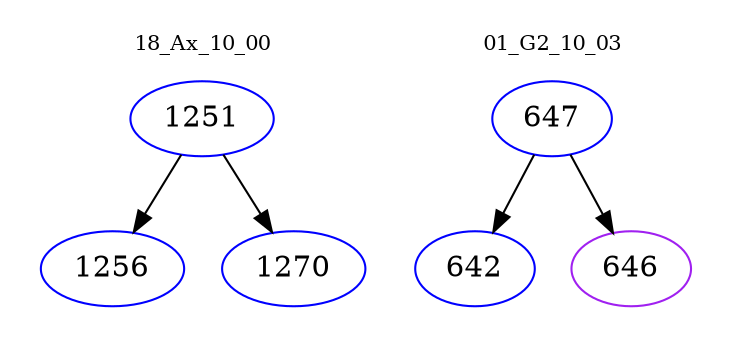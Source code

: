 digraph{
subgraph cluster_0 {
color = white
label = "18_Ax_10_00";
fontsize=10;
T0_1251 [label="1251", color="blue"]
T0_1251 -> T0_1256 [color="black"]
T0_1256 [label="1256", color="blue"]
T0_1251 -> T0_1270 [color="black"]
T0_1270 [label="1270", color="blue"]
}
subgraph cluster_1 {
color = white
label = "01_G2_10_03";
fontsize=10;
T1_647 [label="647", color="blue"]
T1_647 -> T1_642 [color="black"]
T1_642 [label="642", color="blue"]
T1_647 -> T1_646 [color="black"]
T1_646 [label="646", color="purple"]
}
}
